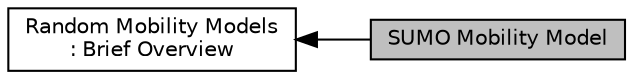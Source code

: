 digraph "SUMO Mobility Model"
{
  edge [fontname="Helvetica",fontsize="10",labelfontname="Helvetica",labelfontsize="10"];
  node [fontname="Helvetica",fontsize="10",shape=box];
  rankdir=LR;
  Node2 [label="Random Mobility Models\l: Brief Overview",height=0.2,width=0.4,color="black", fillcolor="white", style="filled",URL="$group____mob__models.html",tooltip=" "];
  Node1 [label="SUMO Mobility Model",height=0.2,width=0.4,color="black", fillcolor="grey75", style="filled", fontcolor="black",tooltip=" "];
  Node2->Node1 [shape=plaintext, dir="back", style="solid"];
}
